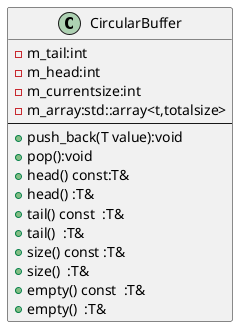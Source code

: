@startuml circularBuffer

class CircularBuffer {
    - m_tail:int
    - m_head:int
    - m_currentsize:int
    - m_array:std::array<t,totalsize>
----
    +push_back(T value):void
    +pop():void
    +head() const:T&
    +head() :T&
    +tail() const  :T&
    +tail()  :T&
    +size() const :T&
    +size()  :T&
    +empty() const  :T&
    +empty()  :T&
}

@enduml